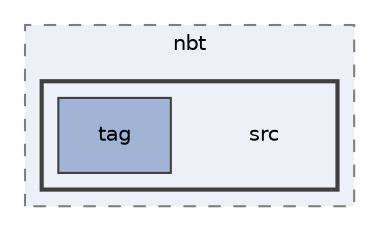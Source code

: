 digraph "src"
{
 // INTERACTIVE_SVG=YES
 // LATEX_PDF_SIZE
  edge [fontname="Helvetica",fontsize="10",labelfontname="Helvetica",labelfontsize="10"];
  node [fontname="Helvetica",fontsize="10",shape=record];
  compound=true
  subgraph clusterdir_1a17901ef04850eab3788e99ea4fdab1 {
    graph [ bgcolor="#edf0f7", pencolor="grey50", style="filled,dashed,", label="nbt", fontname="Helvetica", fontsize="10", URL="dir_1a17901ef04850eab3788e99ea4fdab1.html"]
  subgraph clusterdir_b8361626dcd86efd7016c850a916ae44 {
    graph [ bgcolor="#edf0f7", pencolor="grey25", style="filled,bold,", label="", fontname="Helvetica", fontsize="10", URL="dir_b8361626dcd86efd7016c850a916ae44.html"]
    dir_b8361626dcd86efd7016c850a916ae44 [shape=plaintext, label="src"];
  dir_42d10c1c7ba0a069ab4b3a8dd884ab34 [shape=box, label="tag", style="filled,", fillcolor="#a2b4d6", color="grey25", URL="dir_42d10c1c7ba0a069ab4b3a8dd884ab34.html"];
  }
  }
}
